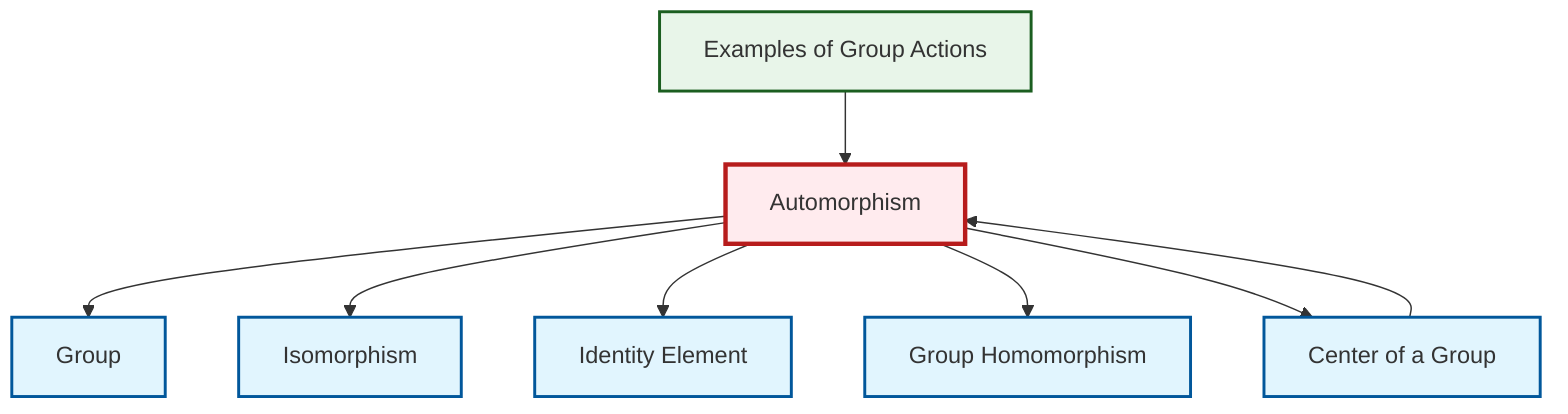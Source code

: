 graph TD
    classDef definition fill:#e1f5fe,stroke:#01579b,stroke-width:2px
    classDef theorem fill:#f3e5f5,stroke:#4a148c,stroke-width:2px
    classDef axiom fill:#fff3e0,stroke:#e65100,stroke-width:2px
    classDef example fill:#e8f5e9,stroke:#1b5e20,stroke-width:2px
    classDef current fill:#ffebee,stroke:#b71c1c,stroke-width:3px
    def-isomorphism["Isomorphism"]:::definition
    def-group["Group"]:::definition
    ex-group-action-examples["Examples of Group Actions"]:::example
    def-homomorphism["Group Homomorphism"]:::definition
    def-center-of-group["Center of a Group"]:::definition
    def-identity-element["Identity Element"]:::definition
    def-automorphism["Automorphism"]:::definition
    def-automorphism --> def-group
    def-automorphism --> def-isomorphism
    def-automorphism --> def-identity-element
    def-automorphism --> def-homomorphism
    def-center-of-group --> def-automorphism
    ex-group-action-examples --> def-automorphism
    def-automorphism --> def-center-of-group
    class def-automorphism current